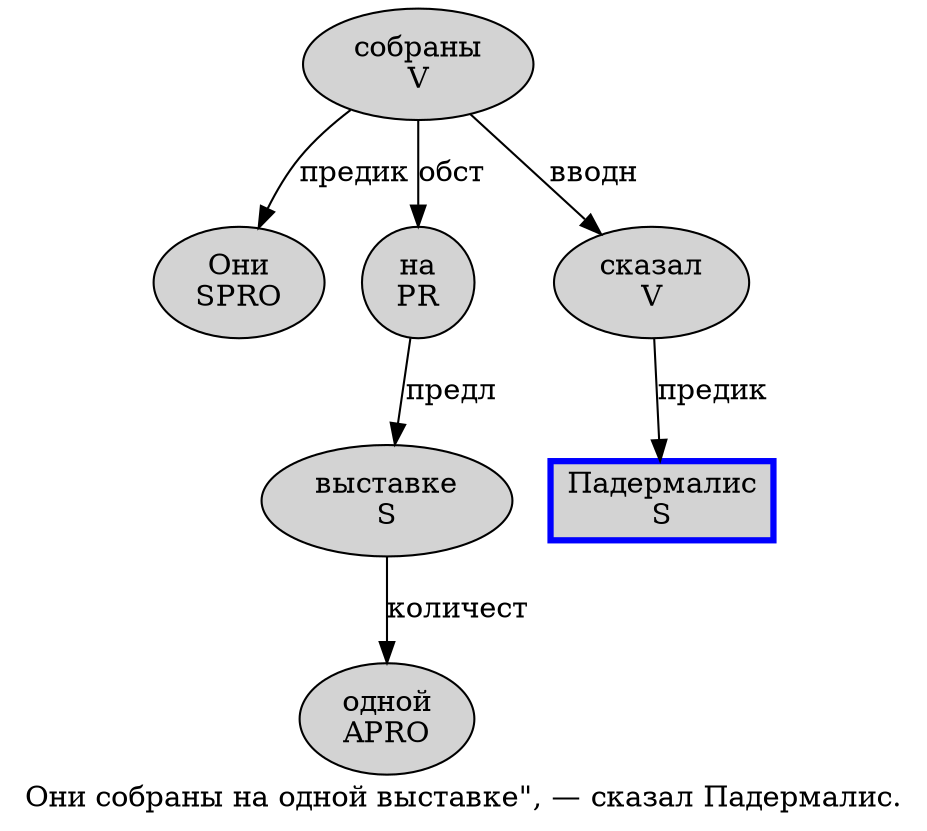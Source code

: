 digraph SENTENCE_1061 {
	graph [label="Они собраны на одной выставке\", — сказал Падермалис."]
	node [style=filled]
		0 [label="Они
SPRO" color="" fillcolor=lightgray penwidth=1 shape=ellipse]
		1 [label="собраны
V" color="" fillcolor=lightgray penwidth=1 shape=ellipse]
		2 [label="на
PR" color="" fillcolor=lightgray penwidth=1 shape=ellipse]
		3 [label="одной
APRO" color="" fillcolor=lightgray penwidth=1 shape=ellipse]
		4 [label="выставке
S" color="" fillcolor=lightgray penwidth=1 shape=ellipse]
		8 [label="сказал
V" color="" fillcolor=lightgray penwidth=1 shape=ellipse]
		9 [label="Падермалис
S" color=blue fillcolor=lightgray penwidth=3 shape=box]
			8 -> 9 [label="предик"]
			4 -> 3 [label="количест"]
			1 -> 0 [label="предик"]
			1 -> 2 [label="обст"]
			1 -> 8 [label="вводн"]
			2 -> 4 [label="предл"]
}